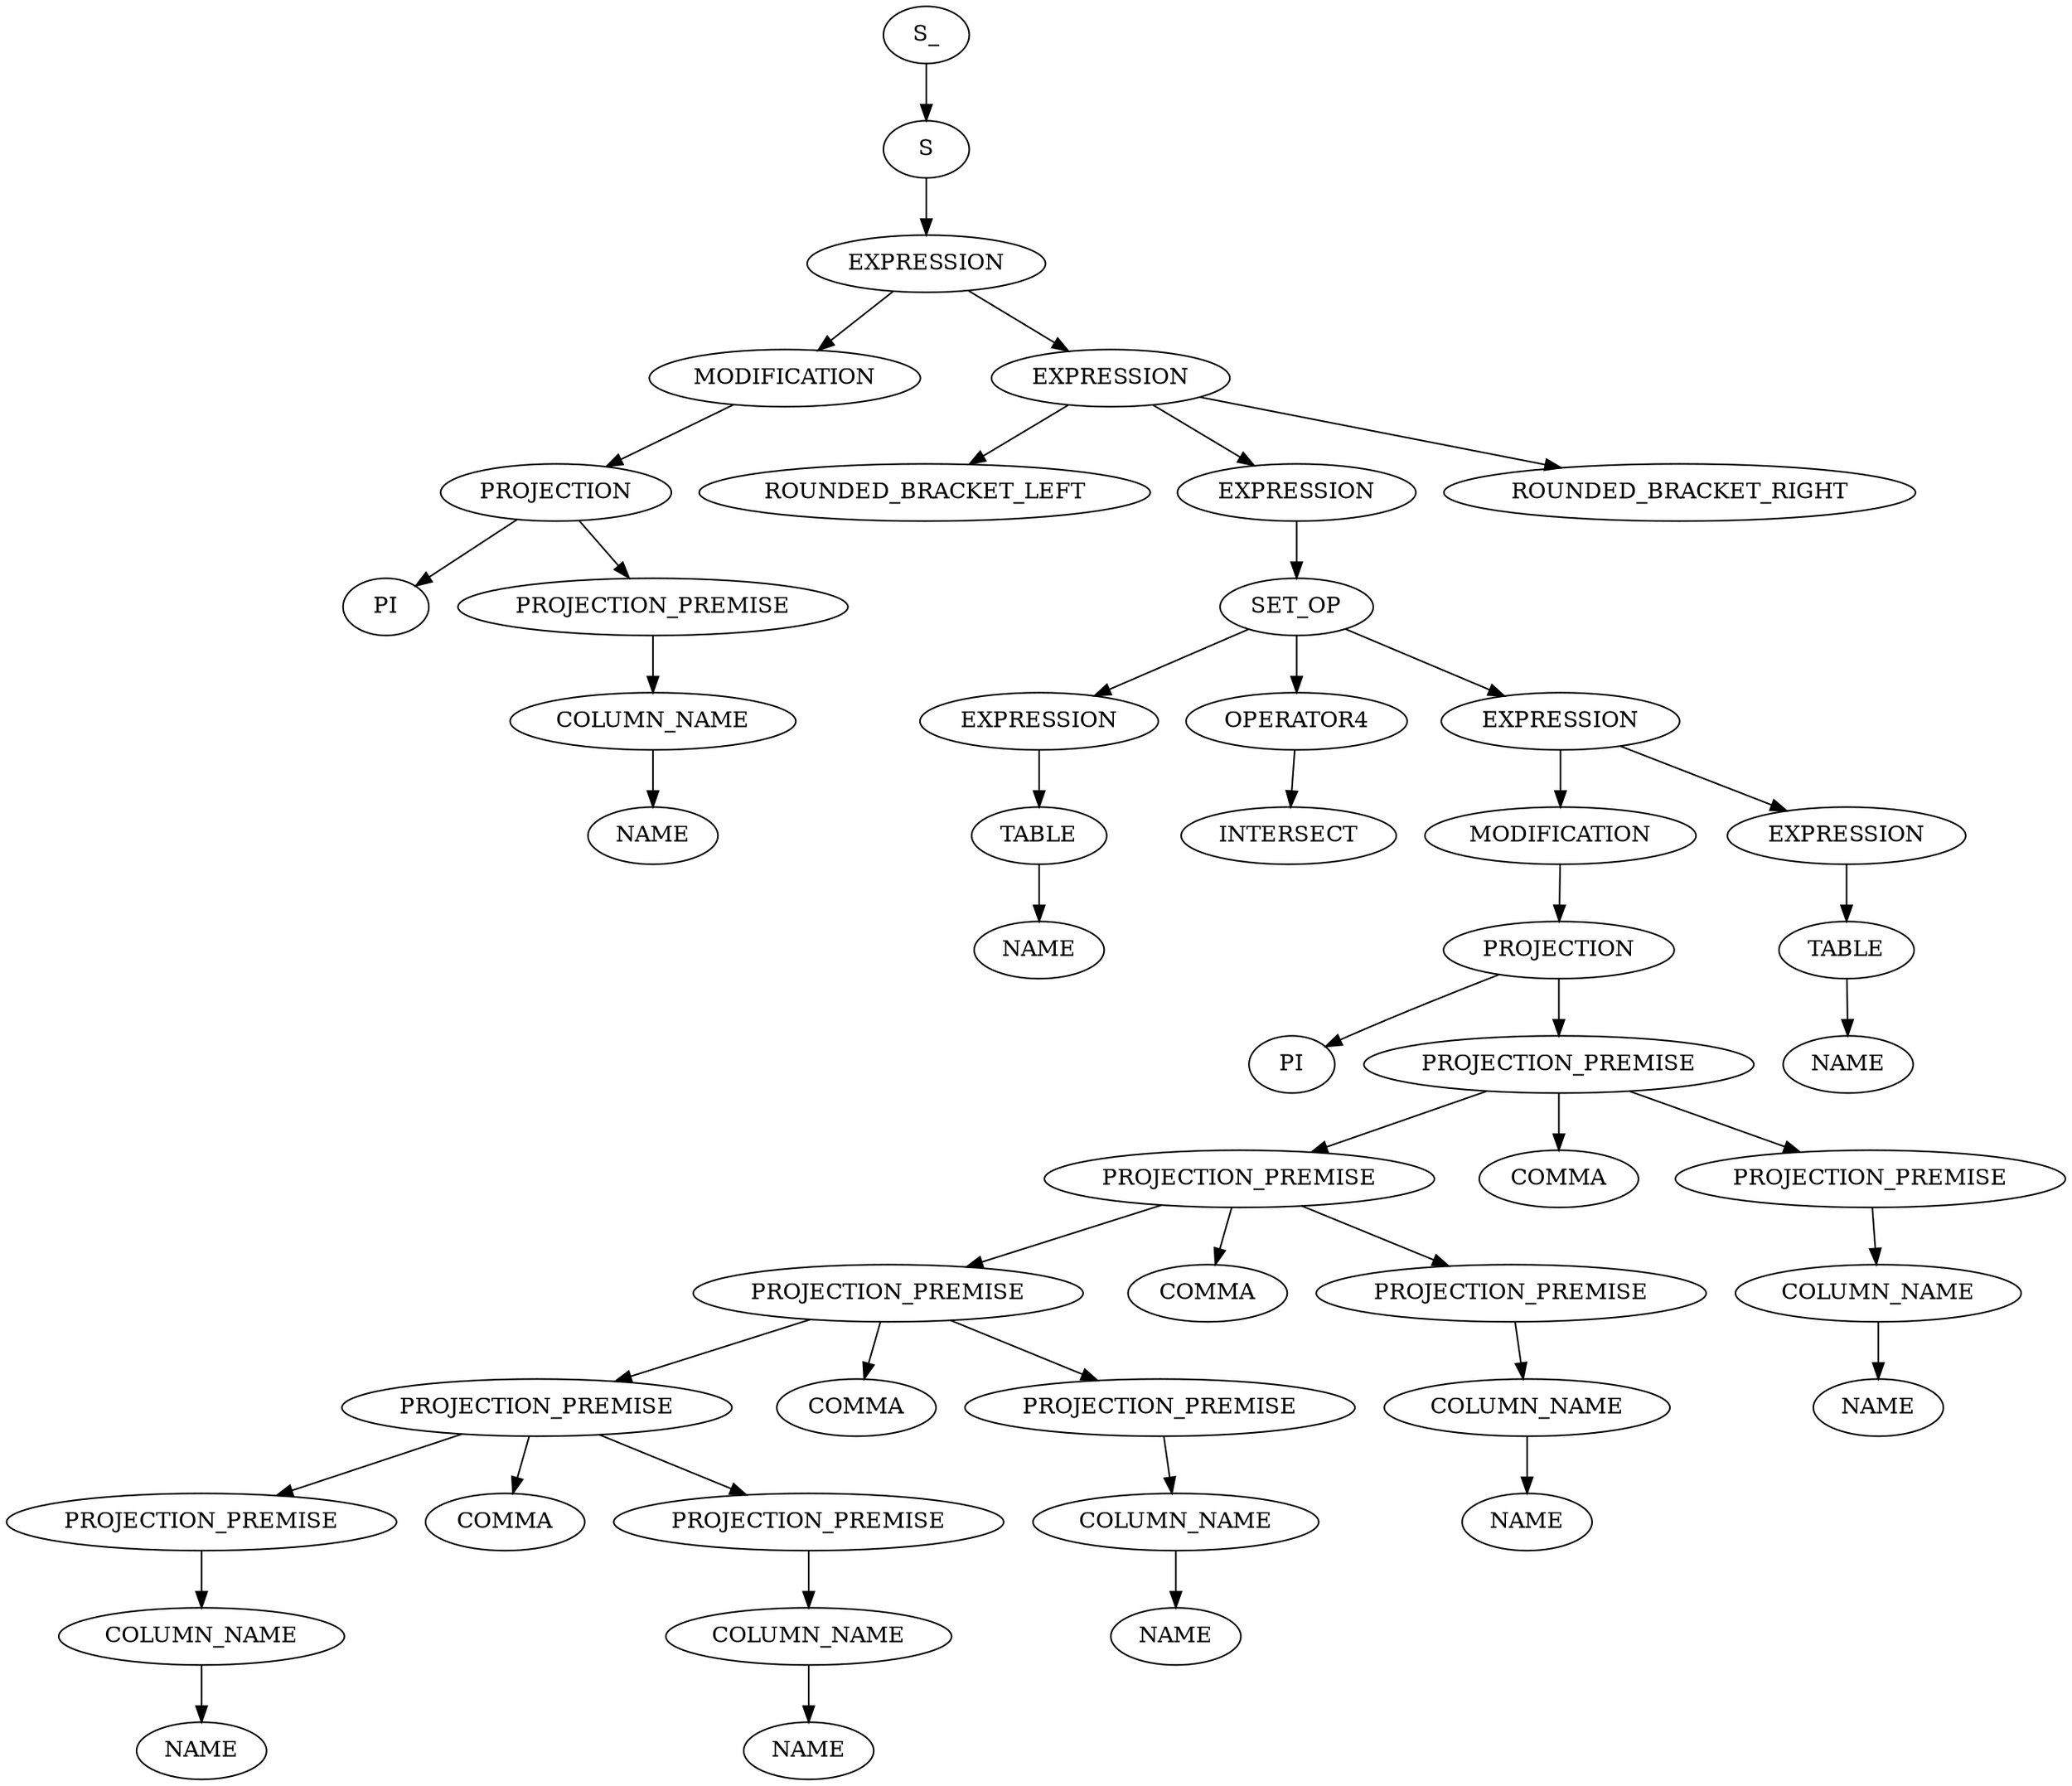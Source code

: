 digraph ParseTree {
  0 [label="S_"];
  0 -> 1
  1 [label="S"];
  1 -> 2
  2 [label="EXPRESSION"];
  2 -> 3
  3 [label="MODIFICATION"];
  3 -> 4
  4 [label="PROJECTION"];
  4 -> 5
  5 [label="PI"];
  4 -> 6
  6 [label="PROJECTION_PREMISE"];
  6 -> 7
  7 [label="COLUMN_NAME"];
  7 -> 8
  8 [label="NAME"];
  2 -> 9
  9 [label="EXPRESSION"];
  9 -> 10
  10 [label="ROUNDED_BRACKET_LEFT"];
  9 -> 11
  11 [label="EXPRESSION"];
  11 -> 12
  12 [label="SET_OP"];
  12 -> 13
  13 [label="EXPRESSION"];
  13 -> 14
  14 [label="TABLE"];
  14 -> 15
  15 [label="NAME"];
  12 -> 16
  16 [label="OPERATOR4"];
  16 -> 17
  17 [label="INTERSECT"];
  12 -> 18
  18 [label="EXPRESSION"];
  18 -> 19
  19 [label="MODIFICATION"];
  19 -> 20
  20 [label="PROJECTION"];
  20 -> 21
  21 [label="PI"];
  20 -> 22
  22 [label="PROJECTION_PREMISE"];
  22 -> 23
  23 [label="PROJECTION_PREMISE"];
  23 -> 24
  24 [label="PROJECTION_PREMISE"];
  24 -> 25
  25 [label="PROJECTION_PREMISE"];
  25 -> 26
  26 [label="PROJECTION_PREMISE"];
  26 -> 27
  27 [label="COLUMN_NAME"];
  27 -> 28
  28 [label="NAME"];
  25 -> 29
  29 [label="COMMA"];
  25 -> 30
  30 [label="PROJECTION_PREMISE"];
  30 -> 31
  31 [label="COLUMN_NAME"];
  31 -> 32
  32 [label="NAME"];
  24 -> 33
  33 [label="COMMA"];
  24 -> 34
  34 [label="PROJECTION_PREMISE"];
  34 -> 35
  35 [label="COLUMN_NAME"];
  35 -> 36
  36 [label="NAME"];
  23 -> 37
  37 [label="COMMA"];
  23 -> 38
  38 [label="PROJECTION_PREMISE"];
  38 -> 39
  39 [label="COLUMN_NAME"];
  39 -> 40
  40 [label="NAME"];
  22 -> 41
  41 [label="COMMA"];
  22 -> 42
  42 [label="PROJECTION_PREMISE"];
  42 -> 43
  43 [label="COLUMN_NAME"];
  43 -> 44
  44 [label="NAME"];
  18 -> 45
  45 [label="EXPRESSION"];
  45 -> 46
  46 [label="TABLE"];
  46 -> 47
  47 [label="NAME"];
  9 -> 48
  48 [label="ROUNDED_BRACKET_RIGHT"];
}
